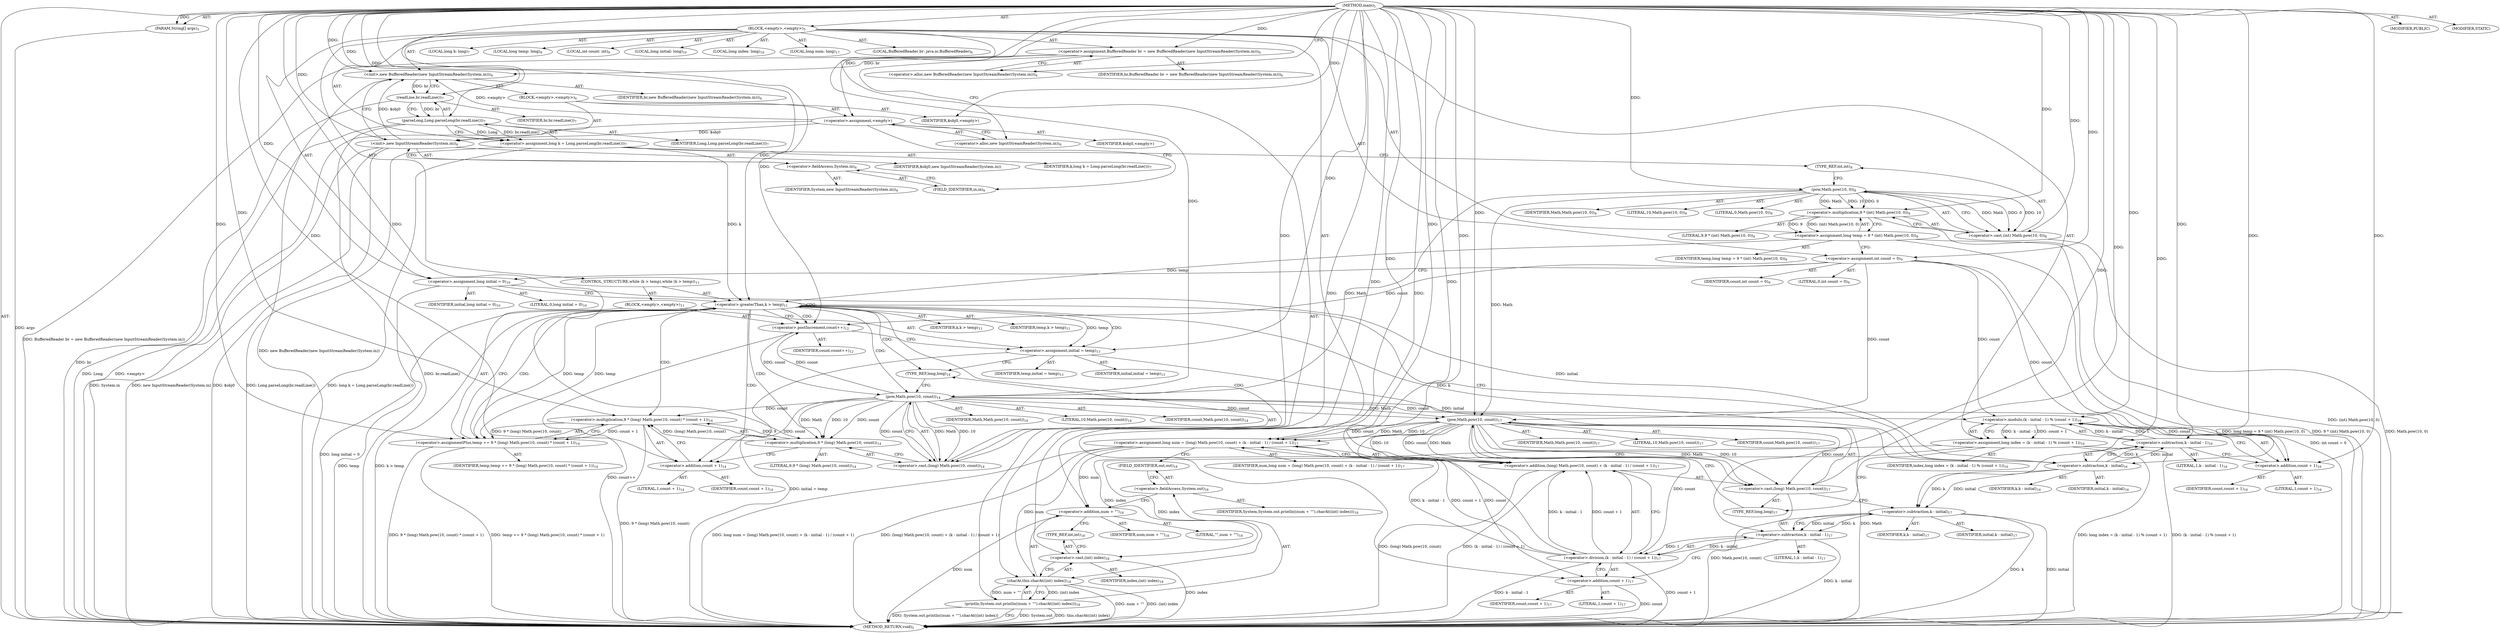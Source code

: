 digraph "main" {  
"19" [label = <(METHOD,main)<SUB>5</SUB>> ]
"20" [label = <(PARAM,String[] args)<SUB>5</SUB>> ]
"21" [label = <(BLOCK,&lt;empty&gt;,&lt;empty&gt;)<SUB>5</SUB>> ]
"4" [label = <(LOCAL,BufferedReader br: java.io.BufferedReader)<SUB>6</SUB>> ]
"22" [label = <(&lt;operator&gt;.assignment,BufferedReader br = new BufferedReader(new InputStreamReader(System.in)))<SUB>6</SUB>> ]
"23" [label = <(IDENTIFIER,br,BufferedReader br = new BufferedReader(new InputStreamReader(System.in)))<SUB>6</SUB>> ]
"24" [label = <(&lt;operator&gt;.alloc,new BufferedReader(new InputStreamReader(System.in)))<SUB>6</SUB>> ]
"25" [label = <(&lt;init&gt;,new BufferedReader(new InputStreamReader(System.in)))<SUB>6</SUB>> ]
"3" [label = <(IDENTIFIER,br,new BufferedReader(new InputStreamReader(System.in)))<SUB>6</SUB>> ]
"26" [label = <(BLOCK,&lt;empty&gt;,&lt;empty&gt;)<SUB>6</SUB>> ]
"27" [label = <(&lt;operator&gt;.assignment,&lt;empty&gt;)> ]
"28" [label = <(IDENTIFIER,$obj0,&lt;empty&gt;)> ]
"29" [label = <(&lt;operator&gt;.alloc,new InputStreamReader(System.in))<SUB>6</SUB>> ]
"30" [label = <(&lt;init&gt;,new InputStreamReader(System.in))<SUB>6</SUB>> ]
"31" [label = <(IDENTIFIER,$obj0,new InputStreamReader(System.in))> ]
"32" [label = <(&lt;operator&gt;.fieldAccess,System.in)<SUB>6</SUB>> ]
"33" [label = <(IDENTIFIER,System,new InputStreamReader(System.in))<SUB>6</SUB>> ]
"34" [label = <(FIELD_IDENTIFIER,in,in)<SUB>6</SUB>> ]
"35" [label = <(IDENTIFIER,$obj0,&lt;empty&gt;)> ]
"36" [label = <(LOCAL,long k: long)<SUB>7</SUB>> ]
"37" [label = <(&lt;operator&gt;.assignment,long k = Long.parseLong(br.readLine()))<SUB>7</SUB>> ]
"38" [label = <(IDENTIFIER,k,long k = Long.parseLong(br.readLine()))<SUB>7</SUB>> ]
"39" [label = <(parseLong,Long.parseLong(br.readLine()))<SUB>7</SUB>> ]
"40" [label = <(IDENTIFIER,Long,Long.parseLong(br.readLine()))<SUB>7</SUB>> ]
"41" [label = <(readLine,br.readLine())<SUB>7</SUB>> ]
"42" [label = <(IDENTIFIER,br,br.readLine())<SUB>7</SUB>> ]
"43" [label = <(LOCAL,long temp: long)<SUB>8</SUB>> ]
"44" [label = <(&lt;operator&gt;.assignment,long temp = 9 * (int) Math.pow(10, 0))<SUB>8</SUB>> ]
"45" [label = <(IDENTIFIER,temp,long temp = 9 * (int) Math.pow(10, 0))<SUB>8</SUB>> ]
"46" [label = <(&lt;operator&gt;.multiplication,9 * (int) Math.pow(10, 0))<SUB>8</SUB>> ]
"47" [label = <(LITERAL,9,9 * (int) Math.pow(10, 0))<SUB>8</SUB>> ]
"48" [label = <(&lt;operator&gt;.cast,(int) Math.pow(10, 0))<SUB>8</SUB>> ]
"49" [label = <(TYPE_REF,int,int)<SUB>8</SUB>> ]
"50" [label = <(pow,Math.pow(10, 0))<SUB>8</SUB>> ]
"51" [label = <(IDENTIFIER,Math,Math.pow(10, 0))<SUB>8</SUB>> ]
"52" [label = <(LITERAL,10,Math.pow(10, 0))<SUB>8</SUB>> ]
"53" [label = <(LITERAL,0,Math.pow(10, 0))<SUB>8</SUB>> ]
"54" [label = <(LOCAL,int count: int)<SUB>9</SUB>> ]
"55" [label = <(&lt;operator&gt;.assignment,int count = 0)<SUB>9</SUB>> ]
"56" [label = <(IDENTIFIER,count,int count = 0)<SUB>9</SUB>> ]
"57" [label = <(LITERAL,0,int count = 0)<SUB>9</SUB>> ]
"58" [label = <(LOCAL,long initial: long)<SUB>10</SUB>> ]
"59" [label = <(&lt;operator&gt;.assignment,long initial = 0)<SUB>10</SUB>> ]
"60" [label = <(IDENTIFIER,initial,long initial = 0)<SUB>10</SUB>> ]
"61" [label = <(LITERAL,0,long initial = 0)<SUB>10</SUB>> ]
"62" [label = <(CONTROL_STRUCTURE,while (k &gt; temp),while (k &gt; temp))<SUB>11</SUB>> ]
"63" [label = <(&lt;operator&gt;.greaterThan,k &gt; temp)<SUB>11</SUB>> ]
"64" [label = <(IDENTIFIER,k,k &gt; temp)<SUB>11</SUB>> ]
"65" [label = <(IDENTIFIER,temp,k &gt; temp)<SUB>11</SUB>> ]
"66" [label = <(BLOCK,&lt;empty&gt;,&lt;empty&gt;)<SUB>11</SUB>> ]
"67" [label = <(&lt;operator&gt;.postIncrement,count++)<SUB>12</SUB>> ]
"68" [label = <(IDENTIFIER,count,count++)<SUB>12</SUB>> ]
"69" [label = <(&lt;operator&gt;.assignment,initial = temp)<SUB>13</SUB>> ]
"70" [label = <(IDENTIFIER,initial,initial = temp)<SUB>13</SUB>> ]
"71" [label = <(IDENTIFIER,temp,initial = temp)<SUB>13</SUB>> ]
"72" [label = <(&lt;operator&gt;.assignmentPlus,temp += 9 * (long) Math.pow(10, count) * (count + 1))<SUB>14</SUB>> ]
"73" [label = <(IDENTIFIER,temp,temp += 9 * (long) Math.pow(10, count) * (count + 1))<SUB>14</SUB>> ]
"74" [label = <(&lt;operator&gt;.multiplication,9 * (long) Math.pow(10, count) * (count + 1))<SUB>14</SUB>> ]
"75" [label = <(&lt;operator&gt;.multiplication,9 * (long) Math.pow(10, count))<SUB>14</SUB>> ]
"76" [label = <(LITERAL,9,9 * (long) Math.pow(10, count))<SUB>14</SUB>> ]
"77" [label = <(&lt;operator&gt;.cast,(long) Math.pow(10, count))<SUB>14</SUB>> ]
"78" [label = <(TYPE_REF,long,long)<SUB>14</SUB>> ]
"79" [label = <(pow,Math.pow(10, count))<SUB>14</SUB>> ]
"80" [label = <(IDENTIFIER,Math,Math.pow(10, count))<SUB>14</SUB>> ]
"81" [label = <(LITERAL,10,Math.pow(10, count))<SUB>14</SUB>> ]
"82" [label = <(IDENTIFIER,count,Math.pow(10, count))<SUB>14</SUB>> ]
"83" [label = <(&lt;operator&gt;.addition,count + 1)<SUB>14</SUB>> ]
"84" [label = <(IDENTIFIER,count,count + 1)<SUB>14</SUB>> ]
"85" [label = <(LITERAL,1,count + 1)<SUB>14</SUB>> ]
"86" [label = <(LOCAL,long index: long)<SUB>16</SUB>> ]
"87" [label = <(&lt;operator&gt;.assignment,long index = (k - initial - 1) % (count + 1))<SUB>16</SUB>> ]
"88" [label = <(IDENTIFIER,index,long index = (k - initial - 1) % (count + 1))<SUB>16</SUB>> ]
"89" [label = <(&lt;operator&gt;.modulo,(k - initial - 1) % (count + 1))<SUB>16</SUB>> ]
"90" [label = <(&lt;operator&gt;.subtraction,k - initial - 1)<SUB>16</SUB>> ]
"91" [label = <(&lt;operator&gt;.subtraction,k - initial)<SUB>16</SUB>> ]
"92" [label = <(IDENTIFIER,k,k - initial)<SUB>16</SUB>> ]
"93" [label = <(IDENTIFIER,initial,k - initial)<SUB>16</SUB>> ]
"94" [label = <(LITERAL,1,k - initial - 1)<SUB>16</SUB>> ]
"95" [label = <(&lt;operator&gt;.addition,count + 1)<SUB>16</SUB>> ]
"96" [label = <(IDENTIFIER,count,count + 1)<SUB>16</SUB>> ]
"97" [label = <(LITERAL,1,count + 1)<SUB>16</SUB>> ]
"98" [label = <(LOCAL,long num: long)<SUB>17</SUB>> ]
"99" [label = <(&lt;operator&gt;.assignment,long num = (long) Math.pow(10, count) + (k - initial - 1) / (count + 1))<SUB>17</SUB>> ]
"100" [label = <(IDENTIFIER,num,long num = (long) Math.pow(10, count) + (k - initial - 1) / (count + 1))<SUB>17</SUB>> ]
"101" [label = <(&lt;operator&gt;.addition,(long) Math.pow(10, count) + (k - initial - 1) / (count + 1))<SUB>17</SUB>> ]
"102" [label = <(&lt;operator&gt;.cast,(long) Math.pow(10, count))<SUB>17</SUB>> ]
"103" [label = <(TYPE_REF,long,long)<SUB>17</SUB>> ]
"104" [label = <(pow,Math.pow(10, count))<SUB>17</SUB>> ]
"105" [label = <(IDENTIFIER,Math,Math.pow(10, count))<SUB>17</SUB>> ]
"106" [label = <(LITERAL,10,Math.pow(10, count))<SUB>17</SUB>> ]
"107" [label = <(IDENTIFIER,count,Math.pow(10, count))<SUB>17</SUB>> ]
"108" [label = <(&lt;operator&gt;.division,(k - initial - 1) / (count + 1))<SUB>17</SUB>> ]
"109" [label = <(&lt;operator&gt;.subtraction,k - initial - 1)<SUB>17</SUB>> ]
"110" [label = <(&lt;operator&gt;.subtraction,k - initial)<SUB>17</SUB>> ]
"111" [label = <(IDENTIFIER,k,k - initial)<SUB>17</SUB>> ]
"112" [label = <(IDENTIFIER,initial,k - initial)<SUB>17</SUB>> ]
"113" [label = <(LITERAL,1,k - initial - 1)<SUB>17</SUB>> ]
"114" [label = <(&lt;operator&gt;.addition,count + 1)<SUB>17</SUB>> ]
"115" [label = <(IDENTIFIER,count,count + 1)<SUB>17</SUB>> ]
"116" [label = <(LITERAL,1,count + 1)<SUB>17</SUB>> ]
"117" [label = <(println,System.out.println((num + &quot;&quot;).charAt((int) index)))<SUB>18</SUB>> ]
"118" [label = <(&lt;operator&gt;.fieldAccess,System.out)<SUB>18</SUB>> ]
"119" [label = <(IDENTIFIER,System,System.out.println((num + &quot;&quot;).charAt((int) index)))<SUB>18</SUB>> ]
"120" [label = <(FIELD_IDENTIFIER,out,out)<SUB>18</SUB>> ]
"121" [label = <(charAt,this.charAt((int) index))<SUB>18</SUB>> ]
"122" [label = <(&lt;operator&gt;.addition,num + &quot;&quot;)<SUB>18</SUB>> ]
"123" [label = <(IDENTIFIER,num,num + &quot;&quot;)<SUB>18</SUB>> ]
"124" [label = <(LITERAL,&quot;&quot;,num + &quot;&quot;)<SUB>18</SUB>> ]
"125" [label = <(&lt;operator&gt;.cast,(int) index)<SUB>18</SUB>> ]
"126" [label = <(TYPE_REF,int,int)<SUB>18</SUB>> ]
"127" [label = <(IDENTIFIER,index,(int) index)<SUB>18</SUB>> ]
"128" [label = <(MODIFIER,PUBLIC)> ]
"129" [label = <(MODIFIER,STATIC)> ]
"130" [label = <(METHOD_RETURN,void)<SUB>5</SUB>> ]
  "19" -> "20"  [ label = "AST: "] 
  "19" -> "21"  [ label = "AST: "] 
  "19" -> "128"  [ label = "AST: "] 
  "19" -> "129"  [ label = "AST: "] 
  "19" -> "130"  [ label = "AST: "] 
  "21" -> "4"  [ label = "AST: "] 
  "21" -> "22"  [ label = "AST: "] 
  "21" -> "25"  [ label = "AST: "] 
  "21" -> "36"  [ label = "AST: "] 
  "21" -> "37"  [ label = "AST: "] 
  "21" -> "43"  [ label = "AST: "] 
  "21" -> "44"  [ label = "AST: "] 
  "21" -> "54"  [ label = "AST: "] 
  "21" -> "55"  [ label = "AST: "] 
  "21" -> "58"  [ label = "AST: "] 
  "21" -> "59"  [ label = "AST: "] 
  "21" -> "62"  [ label = "AST: "] 
  "21" -> "86"  [ label = "AST: "] 
  "21" -> "87"  [ label = "AST: "] 
  "21" -> "98"  [ label = "AST: "] 
  "21" -> "99"  [ label = "AST: "] 
  "21" -> "117"  [ label = "AST: "] 
  "22" -> "23"  [ label = "AST: "] 
  "22" -> "24"  [ label = "AST: "] 
  "25" -> "3"  [ label = "AST: "] 
  "25" -> "26"  [ label = "AST: "] 
  "26" -> "27"  [ label = "AST: "] 
  "26" -> "30"  [ label = "AST: "] 
  "26" -> "35"  [ label = "AST: "] 
  "27" -> "28"  [ label = "AST: "] 
  "27" -> "29"  [ label = "AST: "] 
  "30" -> "31"  [ label = "AST: "] 
  "30" -> "32"  [ label = "AST: "] 
  "32" -> "33"  [ label = "AST: "] 
  "32" -> "34"  [ label = "AST: "] 
  "37" -> "38"  [ label = "AST: "] 
  "37" -> "39"  [ label = "AST: "] 
  "39" -> "40"  [ label = "AST: "] 
  "39" -> "41"  [ label = "AST: "] 
  "41" -> "42"  [ label = "AST: "] 
  "44" -> "45"  [ label = "AST: "] 
  "44" -> "46"  [ label = "AST: "] 
  "46" -> "47"  [ label = "AST: "] 
  "46" -> "48"  [ label = "AST: "] 
  "48" -> "49"  [ label = "AST: "] 
  "48" -> "50"  [ label = "AST: "] 
  "50" -> "51"  [ label = "AST: "] 
  "50" -> "52"  [ label = "AST: "] 
  "50" -> "53"  [ label = "AST: "] 
  "55" -> "56"  [ label = "AST: "] 
  "55" -> "57"  [ label = "AST: "] 
  "59" -> "60"  [ label = "AST: "] 
  "59" -> "61"  [ label = "AST: "] 
  "62" -> "63"  [ label = "AST: "] 
  "62" -> "66"  [ label = "AST: "] 
  "63" -> "64"  [ label = "AST: "] 
  "63" -> "65"  [ label = "AST: "] 
  "66" -> "67"  [ label = "AST: "] 
  "66" -> "69"  [ label = "AST: "] 
  "66" -> "72"  [ label = "AST: "] 
  "67" -> "68"  [ label = "AST: "] 
  "69" -> "70"  [ label = "AST: "] 
  "69" -> "71"  [ label = "AST: "] 
  "72" -> "73"  [ label = "AST: "] 
  "72" -> "74"  [ label = "AST: "] 
  "74" -> "75"  [ label = "AST: "] 
  "74" -> "83"  [ label = "AST: "] 
  "75" -> "76"  [ label = "AST: "] 
  "75" -> "77"  [ label = "AST: "] 
  "77" -> "78"  [ label = "AST: "] 
  "77" -> "79"  [ label = "AST: "] 
  "79" -> "80"  [ label = "AST: "] 
  "79" -> "81"  [ label = "AST: "] 
  "79" -> "82"  [ label = "AST: "] 
  "83" -> "84"  [ label = "AST: "] 
  "83" -> "85"  [ label = "AST: "] 
  "87" -> "88"  [ label = "AST: "] 
  "87" -> "89"  [ label = "AST: "] 
  "89" -> "90"  [ label = "AST: "] 
  "89" -> "95"  [ label = "AST: "] 
  "90" -> "91"  [ label = "AST: "] 
  "90" -> "94"  [ label = "AST: "] 
  "91" -> "92"  [ label = "AST: "] 
  "91" -> "93"  [ label = "AST: "] 
  "95" -> "96"  [ label = "AST: "] 
  "95" -> "97"  [ label = "AST: "] 
  "99" -> "100"  [ label = "AST: "] 
  "99" -> "101"  [ label = "AST: "] 
  "101" -> "102"  [ label = "AST: "] 
  "101" -> "108"  [ label = "AST: "] 
  "102" -> "103"  [ label = "AST: "] 
  "102" -> "104"  [ label = "AST: "] 
  "104" -> "105"  [ label = "AST: "] 
  "104" -> "106"  [ label = "AST: "] 
  "104" -> "107"  [ label = "AST: "] 
  "108" -> "109"  [ label = "AST: "] 
  "108" -> "114"  [ label = "AST: "] 
  "109" -> "110"  [ label = "AST: "] 
  "109" -> "113"  [ label = "AST: "] 
  "110" -> "111"  [ label = "AST: "] 
  "110" -> "112"  [ label = "AST: "] 
  "114" -> "115"  [ label = "AST: "] 
  "114" -> "116"  [ label = "AST: "] 
  "117" -> "118"  [ label = "AST: "] 
  "117" -> "121"  [ label = "AST: "] 
  "118" -> "119"  [ label = "AST: "] 
  "118" -> "120"  [ label = "AST: "] 
  "121" -> "122"  [ label = "AST: "] 
  "121" -> "125"  [ label = "AST: "] 
  "122" -> "123"  [ label = "AST: "] 
  "122" -> "124"  [ label = "AST: "] 
  "125" -> "126"  [ label = "AST: "] 
  "125" -> "127"  [ label = "AST: "] 
  "22" -> "29"  [ label = "CFG: "] 
  "25" -> "41"  [ label = "CFG: "] 
  "37" -> "49"  [ label = "CFG: "] 
  "44" -> "55"  [ label = "CFG: "] 
  "55" -> "59"  [ label = "CFG: "] 
  "59" -> "63"  [ label = "CFG: "] 
  "87" -> "103"  [ label = "CFG: "] 
  "99" -> "120"  [ label = "CFG: "] 
  "117" -> "130"  [ label = "CFG: "] 
  "24" -> "22"  [ label = "CFG: "] 
  "39" -> "37"  [ label = "CFG: "] 
  "46" -> "44"  [ label = "CFG: "] 
  "63" -> "67"  [ label = "CFG: "] 
  "63" -> "91"  [ label = "CFG: "] 
  "89" -> "87"  [ label = "CFG: "] 
  "101" -> "99"  [ label = "CFG: "] 
  "118" -> "122"  [ label = "CFG: "] 
  "121" -> "117"  [ label = "CFG: "] 
  "27" -> "34"  [ label = "CFG: "] 
  "30" -> "25"  [ label = "CFG: "] 
  "41" -> "39"  [ label = "CFG: "] 
  "48" -> "46"  [ label = "CFG: "] 
  "67" -> "69"  [ label = "CFG: "] 
  "69" -> "78"  [ label = "CFG: "] 
  "72" -> "63"  [ label = "CFG: "] 
  "90" -> "95"  [ label = "CFG: "] 
  "95" -> "89"  [ label = "CFG: "] 
  "102" -> "110"  [ label = "CFG: "] 
  "108" -> "101"  [ label = "CFG: "] 
  "120" -> "118"  [ label = "CFG: "] 
  "122" -> "126"  [ label = "CFG: "] 
  "125" -> "121"  [ label = "CFG: "] 
  "29" -> "27"  [ label = "CFG: "] 
  "32" -> "30"  [ label = "CFG: "] 
  "49" -> "50"  [ label = "CFG: "] 
  "50" -> "48"  [ label = "CFG: "] 
  "74" -> "72"  [ label = "CFG: "] 
  "91" -> "90"  [ label = "CFG: "] 
  "103" -> "104"  [ label = "CFG: "] 
  "104" -> "102"  [ label = "CFG: "] 
  "109" -> "114"  [ label = "CFG: "] 
  "114" -> "108"  [ label = "CFG: "] 
  "126" -> "125"  [ label = "CFG: "] 
  "34" -> "32"  [ label = "CFG: "] 
  "75" -> "83"  [ label = "CFG: "] 
  "83" -> "74"  [ label = "CFG: "] 
  "110" -> "109"  [ label = "CFG: "] 
  "77" -> "75"  [ label = "CFG: "] 
  "78" -> "79"  [ label = "CFG: "] 
  "79" -> "77"  [ label = "CFG: "] 
  "19" -> "24"  [ label = "CFG: "] 
  "20" -> "130"  [ label = "DDG: args"] 
  "22" -> "130"  [ label = "DDG: BufferedReader br = new BufferedReader(new InputStreamReader(System.in))"] 
  "27" -> "130"  [ label = "DDG: &lt;empty&gt;"] 
  "30" -> "130"  [ label = "DDG: $obj0"] 
  "30" -> "130"  [ label = "DDG: System.in"] 
  "30" -> "130"  [ label = "DDG: new InputStreamReader(System.in)"] 
  "25" -> "130"  [ label = "DDG: new BufferedReader(new InputStreamReader(System.in))"] 
  "41" -> "130"  [ label = "DDG: br"] 
  "39" -> "130"  [ label = "DDG: br.readLine()"] 
  "37" -> "130"  [ label = "DDG: Long.parseLong(br.readLine())"] 
  "37" -> "130"  [ label = "DDG: long k = Long.parseLong(br.readLine())"] 
  "48" -> "130"  [ label = "DDG: Math.pow(10, 0)"] 
  "46" -> "130"  [ label = "DDG: (int) Math.pow(10, 0)"] 
  "44" -> "130"  [ label = "DDG: 9 * (int) Math.pow(10, 0)"] 
  "44" -> "130"  [ label = "DDG: long temp = 9 * (int) Math.pow(10, 0)"] 
  "55" -> "130"  [ label = "DDG: int count = 0"] 
  "59" -> "130"  [ label = "DDG: long initial = 0"] 
  "63" -> "130"  [ label = "DDG: temp"] 
  "63" -> "130"  [ label = "DDG: k &gt; temp"] 
  "87" -> "130"  [ label = "DDG: (k - initial - 1) % (count + 1)"] 
  "87" -> "130"  [ label = "DDG: long index = (k - initial - 1) % (count + 1)"] 
  "104" -> "130"  [ label = "DDG: Math"] 
  "102" -> "130"  [ label = "DDG: Math.pow(10, count)"] 
  "101" -> "130"  [ label = "DDG: (long) Math.pow(10, count)"] 
  "110" -> "130"  [ label = "DDG: k"] 
  "110" -> "130"  [ label = "DDG: initial"] 
  "109" -> "130"  [ label = "DDG: k - initial"] 
  "108" -> "130"  [ label = "DDG: k - initial - 1"] 
  "114" -> "130"  [ label = "DDG: count"] 
  "108" -> "130"  [ label = "DDG: count + 1"] 
  "101" -> "130"  [ label = "DDG: (k - initial - 1) / (count + 1)"] 
  "99" -> "130"  [ label = "DDG: (long) Math.pow(10, count) + (k - initial - 1) / (count + 1)"] 
  "99" -> "130"  [ label = "DDG: long num = (long) Math.pow(10, count) + (k - initial - 1) / (count + 1)"] 
  "117" -> "130"  [ label = "DDG: System.out"] 
  "122" -> "130"  [ label = "DDG: num"] 
  "121" -> "130"  [ label = "DDG: num + &quot;&quot;"] 
  "125" -> "130"  [ label = "DDG: index"] 
  "121" -> "130"  [ label = "DDG: (int) index"] 
  "117" -> "130"  [ label = "DDG: this.charAt((int) index)"] 
  "117" -> "130"  [ label = "DDG: System.out.println((num + &quot;&quot;).charAt((int) index))"] 
  "67" -> "130"  [ label = "DDG: count++"] 
  "69" -> "130"  [ label = "DDG: initial = temp"] 
  "74" -> "130"  [ label = "DDG: 9 * (long) Math.pow(10, count)"] 
  "72" -> "130"  [ label = "DDG: 9 * (long) Math.pow(10, count) * (count + 1)"] 
  "72" -> "130"  [ label = "DDG: temp += 9 * (long) Math.pow(10, count) * (count + 1)"] 
  "39" -> "130"  [ label = "DDG: Long"] 
  "19" -> "20"  [ label = "DDG: "] 
  "19" -> "22"  [ label = "DDG: "] 
  "39" -> "37"  [ label = "DDG: Long"] 
  "39" -> "37"  [ label = "DDG: br.readLine()"] 
  "46" -> "44"  [ label = "DDG: 9"] 
  "46" -> "44"  [ label = "DDG: (int) Math.pow(10, 0)"] 
  "19" -> "55"  [ label = "DDG: "] 
  "19" -> "59"  [ label = "DDG: "] 
  "89" -> "87"  [ label = "DDG: k - initial - 1"] 
  "89" -> "87"  [ label = "DDG: count + 1"] 
  "19" -> "99"  [ label = "DDG: "] 
  "104" -> "99"  [ label = "DDG: Math"] 
  "104" -> "99"  [ label = "DDG: 10"] 
  "104" -> "99"  [ label = "DDG: count"] 
  "108" -> "99"  [ label = "DDG: k - initial - 1"] 
  "108" -> "99"  [ label = "DDG: count + 1"] 
  "22" -> "25"  [ label = "DDG: br"] 
  "19" -> "25"  [ label = "DDG: "] 
  "27" -> "25"  [ label = "DDG: &lt;empty&gt;"] 
  "30" -> "25"  [ label = "DDG: $obj0"] 
  "121" -> "117"  [ label = "DDG: num + &quot;&quot;"] 
  "121" -> "117"  [ label = "DDG: (int) index"] 
  "19" -> "27"  [ label = "DDG: "] 
  "19" -> "35"  [ label = "DDG: "] 
  "19" -> "39"  [ label = "DDG: "] 
  "41" -> "39"  [ label = "DDG: br"] 
  "19" -> "46"  [ label = "DDG: "] 
  "50" -> "46"  [ label = "DDG: Math"] 
  "50" -> "46"  [ label = "DDG: 10"] 
  "50" -> "46"  [ label = "DDG: 0"] 
  "37" -> "63"  [ label = "DDG: k"] 
  "19" -> "63"  [ label = "DDG: "] 
  "44" -> "63"  [ label = "DDG: temp"] 
  "72" -> "63"  [ label = "DDG: temp"] 
  "63" -> "69"  [ label = "DDG: temp"] 
  "19" -> "69"  [ label = "DDG: "] 
  "74" -> "72"  [ label = "DDG: 9 * (long) Math.pow(10, count)"] 
  "74" -> "72"  [ label = "DDG: count + 1"] 
  "90" -> "89"  [ label = "DDG: k - initial"] 
  "90" -> "89"  [ label = "DDG: 1"] 
  "55" -> "89"  [ label = "DDG: count"] 
  "19" -> "89"  [ label = "DDG: "] 
  "79" -> "89"  [ label = "DDG: count"] 
  "19" -> "101"  [ label = "DDG: "] 
  "104" -> "101"  [ label = "DDG: Math"] 
  "104" -> "101"  [ label = "DDG: 10"] 
  "104" -> "101"  [ label = "DDG: count"] 
  "108" -> "101"  [ label = "DDG: k - initial - 1"] 
  "108" -> "101"  [ label = "DDG: count + 1"] 
  "99" -> "121"  [ label = "DDG: num"] 
  "19" -> "121"  [ label = "DDG: "] 
  "87" -> "121"  [ label = "DDG: index"] 
  "27" -> "30"  [ label = "DDG: $obj0"] 
  "19" -> "30"  [ label = "DDG: "] 
  "25" -> "41"  [ label = "DDG: br"] 
  "19" -> "41"  [ label = "DDG: "] 
  "19" -> "48"  [ label = "DDG: "] 
  "50" -> "48"  [ label = "DDG: Math"] 
  "50" -> "48"  [ label = "DDG: 10"] 
  "50" -> "48"  [ label = "DDG: 0"] 
  "55" -> "67"  [ label = "DDG: count"] 
  "19" -> "67"  [ label = "DDG: "] 
  "79" -> "67"  [ label = "DDG: count"] 
  "19" -> "72"  [ label = "DDG: "] 
  "63" -> "72"  [ label = "DDG: temp"] 
  "91" -> "90"  [ label = "DDG: k"] 
  "91" -> "90"  [ label = "DDG: initial"] 
  "19" -> "90"  [ label = "DDG: "] 
  "55" -> "95"  [ label = "DDG: count"] 
  "19" -> "95"  [ label = "DDG: "] 
  "79" -> "95"  [ label = "DDG: count"] 
  "19" -> "102"  [ label = "DDG: "] 
  "104" -> "102"  [ label = "DDG: Math"] 
  "104" -> "102"  [ label = "DDG: 10"] 
  "104" -> "102"  [ label = "DDG: count"] 
  "109" -> "108"  [ label = "DDG: k - initial"] 
  "109" -> "108"  [ label = "DDG: 1"] 
  "104" -> "108"  [ label = "DDG: count"] 
  "19" -> "108"  [ label = "DDG: "] 
  "99" -> "122"  [ label = "DDG: num"] 
  "19" -> "122"  [ label = "DDG: "] 
  "19" -> "125"  [ label = "DDG: "] 
  "87" -> "125"  [ label = "DDG: index"] 
  "19" -> "50"  [ label = "DDG: "] 
  "75" -> "74"  [ label = "DDG: 9"] 
  "75" -> "74"  [ label = "DDG: (long) Math.pow(10, count)"] 
  "79" -> "74"  [ label = "DDG: count"] 
  "19" -> "74"  [ label = "DDG: "] 
  "63" -> "91"  [ label = "DDG: k"] 
  "19" -> "91"  [ label = "DDG: "] 
  "59" -> "91"  [ label = "DDG: initial"] 
  "69" -> "91"  [ label = "DDG: initial"] 
  "50" -> "104"  [ label = "DDG: Math"] 
  "79" -> "104"  [ label = "DDG: Math"] 
  "19" -> "104"  [ label = "DDG: "] 
  "55" -> "104"  [ label = "DDG: count"] 
  "79" -> "104"  [ label = "DDG: count"] 
  "110" -> "109"  [ label = "DDG: k"] 
  "110" -> "109"  [ label = "DDG: initial"] 
  "19" -> "109"  [ label = "DDG: "] 
  "104" -> "114"  [ label = "DDG: count"] 
  "19" -> "114"  [ label = "DDG: "] 
  "19" -> "75"  [ label = "DDG: "] 
  "79" -> "75"  [ label = "DDG: Math"] 
  "79" -> "75"  [ label = "DDG: 10"] 
  "79" -> "75"  [ label = "DDG: count"] 
  "79" -> "83"  [ label = "DDG: count"] 
  "19" -> "83"  [ label = "DDG: "] 
  "91" -> "110"  [ label = "DDG: k"] 
  "19" -> "110"  [ label = "DDG: "] 
  "91" -> "110"  [ label = "DDG: initial"] 
  "19" -> "77"  [ label = "DDG: "] 
  "79" -> "77"  [ label = "DDG: Math"] 
  "79" -> "77"  [ label = "DDG: 10"] 
  "79" -> "77"  [ label = "DDG: count"] 
  "50" -> "79"  [ label = "DDG: Math"] 
  "19" -> "79"  [ label = "DDG: "] 
  "67" -> "79"  [ label = "DDG: count"] 
  "63" -> "77"  [ label = "CDG: "] 
  "63" -> "83"  [ label = "CDG: "] 
  "63" -> "75"  [ label = "CDG: "] 
  "63" -> "72"  [ label = "CDG: "] 
  "63" -> "69"  [ label = "CDG: "] 
  "63" -> "67"  [ label = "CDG: "] 
  "63" -> "74"  [ label = "CDG: "] 
  "63" -> "78"  [ label = "CDG: "] 
  "63" -> "79"  [ label = "CDG: "] 
  "63" -> "63"  [ label = "CDG: "] 
}
